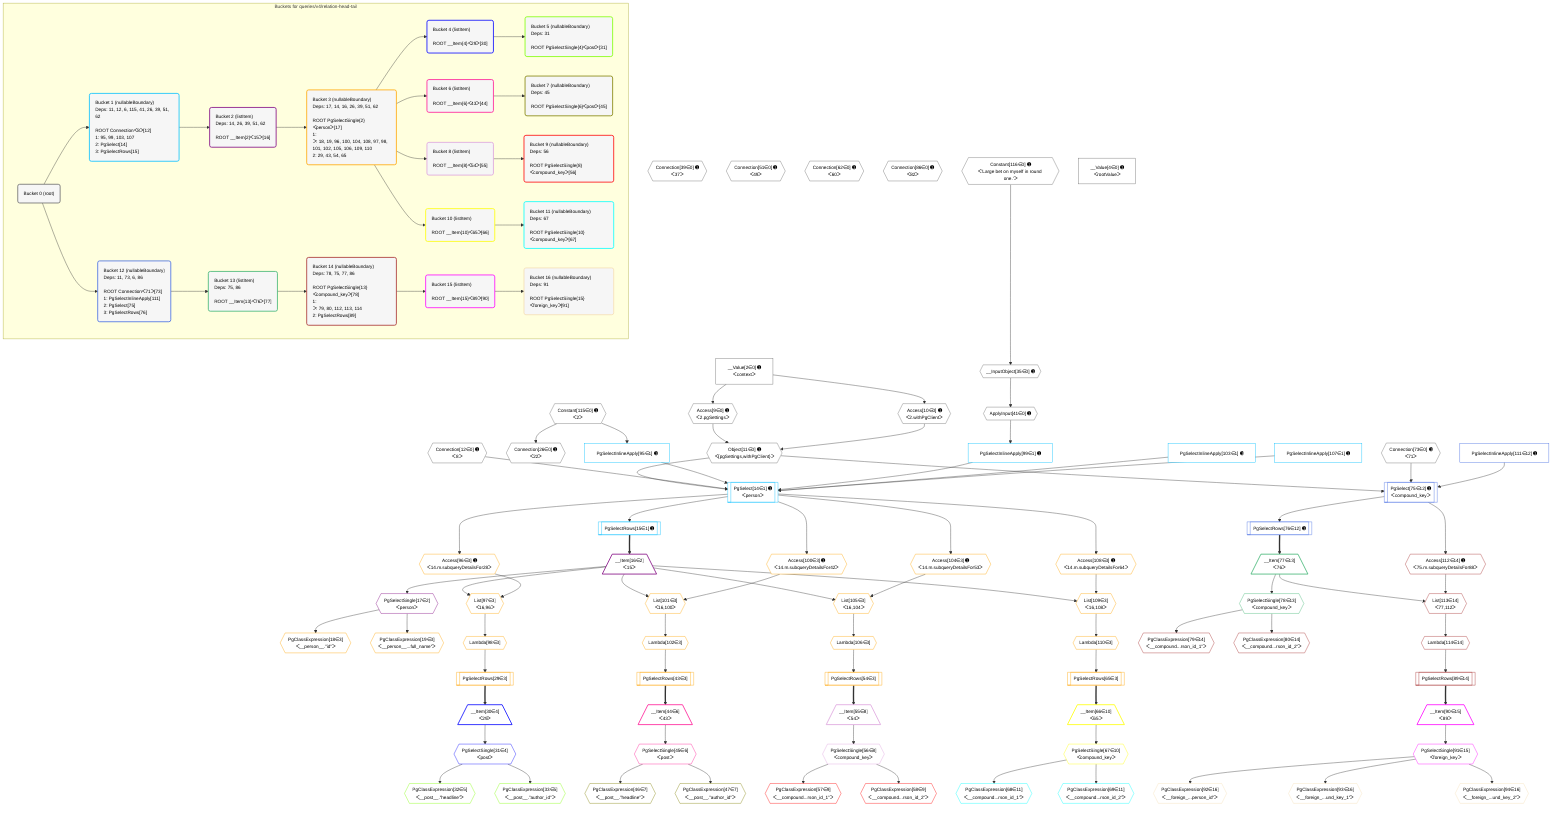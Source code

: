 %%{init: {'themeVariables': { 'fontSize': '12px'}}}%%
graph TD
    classDef path fill:#eee,stroke:#000,color:#000
    classDef plan fill:#fff,stroke-width:1px,color:#000
    classDef itemplan fill:#fff,stroke-width:2px,color:#000
    classDef unbatchedplan fill:#dff,stroke-width:1px,color:#000
    classDef sideeffectplan fill:#fcc,stroke-width:2px,color:#000
    classDef bucket fill:#f6f6f6,color:#000,stroke-width:2px,text-align:left


    %% plan dependencies
    Connection12{{"Connection[12∈0] ➊<br />ᐸ8ᐳ"}}:::plan
    Connection26{{"Connection[26∈0] ➊<br />ᐸ22ᐳ"}}:::plan
    Constant115{{"Constant[115∈0] ➊<br />ᐸ2ᐳ"}}:::plan
    Constant115 --> Connection26
    Connection39{{"Connection[39∈0] ➊<br />ᐸ37ᐳ"}}:::plan
    Connection51{{"Connection[51∈0] ➊<br />ᐸ49ᐳ"}}:::plan
    Connection62{{"Connection[62∈0] ➊<br />ᐸ60ᐳ"}}:::plan
    Connection73{{"Connection[73∈0] ➊<br />ᐸ71ᐳ"}}:::plan
    Connection86{{"Connection[86∈0] ➊<br />ᐸ82ᐳ"}}:::plan
    Object11{{"Object[11∈0] ➊<br />ᐸ{pgSettings,withPgClient}ᐳ"}}:::plan
    Access9{{"Access[9∈0] ➊<br />ᐸ2.pgSettingsᐳ"}}:::plan
    Access10{{"Access[10∈0] ➊<br />ᐸ2.withPgClientᐳ"}}:::plan
    Access9 & Access10 --> Object11
    __InputObject35{{"__InputObject[35∈0] ➊"}}:::plan
    Constant116{{"Constant[116∈0] ➊<br />ᐸ'Large bet on myself in round one.'ᐳ"}}:::plan
    Constant116 --> __InputObject35
    __Value2["__Value[2∈0] ➊<br />ᐸcontextᐳ"]:::plan
    __Value2 --> Access9
    __Value2 --> Access10
    ApplyInput41{{"ApplyInput[41∈0] ➊"}}:::plan
    __InputObject35 --> ApplyInput41
    __Value4["__Value[4∈0] ➊<br />ᐸrootValueᐳ"]:::plan
    PgSelect14[["PgSelect[14∈1] ➊<br />ᐸpersonᐳ"]]:::plan
    PgSelectInlineApply95["PgSelectInlineApply[95∈1] ➊"]:::plan
    PgSelectInlineApply99["PgSelectInlineApply[99∈1] ➊"]:::plan
    PgSelectInlineApply103["PgSelectInlineApply[103∈1] ➊"]:::plan
    PgSelectInlineApply107["PgSelectInlineApply[107∈1] ➊"]:::plan
    Object11 & Connection12 & PgSelectInlineApply95 & PgSelectInlineApply99 & PgSelectInlineApply103 & PgSelectInlineApply107 --> PgSelect14
    ApplyInput41 --> PgSelectInlineApply99
    Constant115 --> PgSelectInlineApply95
    PgSelectRows15[["PgSelectRows[15∈1] ➊"]]:::plan
    PgSelect14 --> PgSelectRows15
    __Item16[/"__Item[16∈2]<br />ᐸ15ᐳ"\]:::itemplan
    PgSelectRows15 ==> __Item16
    PgSelectSingle17{{"PgSelectSingle[17∈2]<br />ᐸpersonᐳ"}}:::plan
    __Item16 --> PgSelectSingle17
    List97{{"List[97∈3]<br />ᐸ16,96ᐳ"}}:::plan
    Access96{{"Access[96∈3] ➊<br />ᐸ14.m.subqueryDetailsFor28ᐳ"}}:::plan
    __Item16 & Access96 --> List97
    List101{{"List[101∈3]<br />ᐸ16,100ᐳ"}}:::plan
    Access100{{"Access[100∈3] ➊<br />ᐸ14.m.subqueryDetailsFor42ᐳ"}}:::plan
    __Item16 & Access100 --> List101
    List105{{"List[105∈3]<br />ᐸ16,104ᐳ"}}:::plan
    Access104{{"Access[104∈3] ➊<br />ᐸ14.m.subqueryDetailsFor53ᐳ"}}:::plan
    __Item16 & Access104 --> List105
    List109{{"List[109∈3]<br />ᐸ16,108ᐳ"}}:::plan
    Access108{{"Access[108∈3] ➊<br />ᐸ14.m.subqueryDetailsFor64ᐳ"}}:::plan
    __Item16 & Access108 --> List109
    PgClassExpression18{{"PgClassExpression[18∈3]<br />ᐸ__person__.”id”ᐳ"}}:::plan
    PgSelectSingle17 --> PgClassExpression18
    PgClassExpression19{{"PgClassExpression[19∈3]<br />ᐸ__person__...full_name”ᐳ"}}:::plan
    PgSelectSingle17 --> PgClassExpression19
    PgSelectRows29[["PgSelectRows[29∈3]"]]:::plan
    Lambda98{{"Lambda[98∈3]"}}:::plan
    Lambda98 --> PgSelectRows29
    PgSelectRows43[["PgSelectRows[43∈3]"]]:::plan
    Lambda102{{"Lambda[102∈3]"}}:::plan
    Lambda102 --> PgSelectRows43
    PgSelectRows54[["PgSelectRows[54∈3]"]]:::plan
    Lambda106{{"Lambda[106∈3]"}}:::plan
    Lambda106 --> PgSelectRows54
    PgSelectRows65[["PgSelectRows[65∈3]"]]:::plan
    Lambda110{{"Lambda[110∈3]"}}:::plan
    Lambda110 --> PgSelectRows65
    PgSelect14 --> Access96
    List97 --> Lambda98
    PgSelect14 --> Access100
    List101 --> Lambda102
    PgSelect14 --> Access104
    List105 --> Lambda106
    PgSelect14 --> Access108
    List109 --> Lambda110
    __Item30[/"__Item[30∈4]<br />ᐸ29ᐳ"\]:::itemplan
    PgSelectRows29 ==> __Item30
    PgSelectSingle31{{"PgSelectSingle[31∈4]<br />ᐸpostᐳ"}}:::plan
    __Item30 --> PgSelectSingle31
    PgClassExpression32{{"PgClassExpression[32∈5]<br />ᐸ__post__.”headline”ᐳ"}}:::plan
    PgSelectSingle31 --> PgClassExpression32
    PgClassExpression33{{"PgClassExpression[33∈5]<br />ᐸ__post__.”author_id”ᐳ"}}:::plan
    PgSelectSingle31 --> PgClassExpression33
    __Item44[/"__Item[44∈6]<br />ᐸ43ᐳ"\]:::itemplan
    PgSelectRows43 ==> __Item44
    PgSelectSingle45{{"PgSelectSingle[45∈6]<br />ᐸpostᐳ"}}:::plan
    __Item44 --> PgSelectSingle45
    PgClassExpression46{{"PgClassExpression[46∈7]<br />ᐸ__post__.”headline”ᐳ"}}:::plan
    PgSelectSingle45 --> PgClassExpression46
    PgClassExpression47{{"PgClassExpression[47∈7]<br />ᐸ__post__.”author_id”ᐳ"}}:::plan
    PgSelectSingle45 --> PgClassExpression47
    __Item55[/"__Item[55∈8]<br />ᐸ54ᐳ"\]:::itemplan
    PgSelectRows54 ==> __Item55
    PgSelectSingle56{{"PgSelectSingle[56∈8]<br />ᐸcompound_keyᐳ"}}:::plan
    __Item55 --> PgSelectSingle56
    PgClassExpression57{{"PgClassExpression[57∈9]<br />ᐸ__compound...rson_id_1”ᐳ"}}:::plan
    PgSelectSingle56 --> PgClassExpression57
    PgClassExpression58{{"PgClassExpression[58∈9]<br />ᐸ__compound...rson_id_2”ᐳ"}}:::plan
    PgSelectSingle56 --> PgClassExpression58
    __Item66[/"__Item[66∈10]<br />ᐸ65ᐳ"\]:::itemplan
    PgSelectRows65 ==> __Item66
    PgSelectSingle67{{"PgSelectSingle[67∈10]<br />ᐸcompound_keyᐳ"}}:::plan
    __Item66 --> PgSelectSingle67
    PgClassExpression68{{"PgClassExpression[68∈11]<br />ᐸ__compound...rson_id_1”ᐳ"}}:::plan
    PgSelectSingle67 --> PgClassExpression68
    PgClassExpression69{{"PgClassExpression[69∈11]<br />ᐸ__compound...rson_id_2”ᐳ"}}:::plan
    PgSelectSingle67 --> PgClassExpression69
    PgSelect75[["PgSelect[75∈12] ➊<br />ᐸcompound_keyᐳ"]]:::plan
    PgSelectInlineApply111["PgSelectInlineApply[111∈12] ➊"]:::plan
    Object11 & Connection73 & PgSelectInlineApply111 --> PgSelect75
    PgSelectRows76[["PgSelectRows[76∈12] ➊"]]:::plan
    PgSelect75 --> PgSelectRows76
    __Item77[/"__Item[77∈13]<br />ᐸ76ᐳ"\]:::itemplan
    PgSelectRows76 ==> __Item77
    PgSelectSingle78{{"PgSelectSingle[78∈13]<br />ᐸcompound_keyᐳ"}}:::plan
    __Item77 --> PgSelectSingle78
    List113{{"List[113∈14]<br />ᐸ77,112ᐳ"}}:::plan
    Access112{{"Access[112∈14] ➊<br />ᐸ75.m.subqueryDetailsFor88ᐳ"}}:::plan
    __Item77 & Access112 --> List113
    PgClassExpression79{{"PgClassExpression[79∈14]<br />ᐸ__compound...rson_id_1”ᐳ"}}:::plan
    PgSelectSingle78 --> PgClassExpression79
    PgClassExpression80{{"PgClassExpression[80∈14]<br />ᐸ__compound...rson_id_2”ᐳ"}}:::plan
    PgSelectSingle78 --> PgClassExpression80
    PgSelectRows89[["PgSelectRows[89∈14]"]]:::plan
    Lambda114{{"Lambda[114∈14]"}}:::plan
    Lambda114 --> PgSelectRows89
    PgSelect75 --> Access112
    List113 --> Lambda114
    __Item90[/"__Item[90∈15]<br />ᐸ89ᐳ"\]:::itemplan
    PgSelectRows89 ==> __Item90
    PgSelectSingle91{{"PgSelectSingle[91∈15]<br />ᐸforeign_keyᐳ"}}:::plan
    __Item90 --> PgSelectSingle91
    PgClassExpression92{{"PgClassExpression[92∈16]<br />ᐸ__foreign_...person_id”ᐳ"}}:::plan
    PgSelectSingle91 --> PgClassExpression92
    PgClassExpression93{{"PgClassExpression[93∈16]<br />ᐸ__foreign_...und_key_1”ᐳ"}}:::plan
    PgSelectSingle91 --> PgClassExpression93
    PgClassExpression94{{"PgClassExpression[94∈16]<br />ᐸ__foreign_...und_key_2”ᐳ"}}:::plan
    PgSelectSingle91 --> PgClassExpression94

    %% define steps

    subgraph "Buckets for queries/v4/relation-head-tail"
    Bucket0("Bucket 0 (root)"):::bucket
    classDef bucket0 stroke:#696969
    class Bucket0,__Value2,__Value4,Access9,Access10,Object11,Connection12,Connection26,__InputObject35,Connection39,ApplyInput41,Connection51,Connection62,Connection73,Connection86,Constant115,Constant116 bucket0
    Bucket1("Bucket 1 (nullableBoundary)<br />Deps: 11, 12, 6, 115, 41, 26, 39, 51, 62<br /><br />ROOT Connectionᐸ8ᐳ[12]<br />1: 95, 99, 103, 107<br />2: PgSelect[14]<br />3: PgSelectRows[15]"):::bucket
    classDef bucket1 stroke:#00bfff
    class Bucket1,PgSelect14,PgSelectRows15,PgSelectInlineApply95,PgSelectInlineApply99,PgSelectInlineApply103,PgSelectInlineApply107 bucket1
    Bucket2("Bucket 2 (listItem)<br />Deps: 14, 26, 39, 51, 62<br /><br />ROOT __Item{2}ᐸ15ᐳ[16]"):::bucket
    classDef bucket2 stroke:#7f007f
    class Bucket2,__Item16,PgSelectSingle17 bucket2
    Bucket3("Bucket 3 (nullableBoundary)<br />Deps: 17, 14, 16, 26, 39, 51, 62<br /><br />ROOT PgSelectSingle{2}ᐸpersonᐳ[17]<br />1: <br />ᐳ: 18, 19, 96, 100, 104, 108, 97, 98, 101, 102, 105, 106, 109, 110<br />2: 29, 43, 54, 65"):::bucket
    classDef bucket3 stroke:#ffa500
    class Bucket3,PgClassExpression18,PgClassExpression19,PgSelectRows29,PgSelectRows43,PgSelectRows54,PgSelectRows65,Access96,List97,Lambda98,Access100,List101,Lambda102,Access104,List105,Lambda106,Access108,List109,Lambda110 bucket3
    Bucket4("Bucket 4 (listItem)<br /><br />ROOT __Item{4}ᐸ29ᐳ[30]"):::bucket
    classDef bucket4 stroke:#0000ff
    class Bucket4,__Item30,PgSelectSingle31 bucket4
    Bucket5("Bucket 5 (nullableBoundary)<br />Deps: 31<br /><br />ROOT PgSelectSingle{4}ᐸpostᐳ[31]"):::bucket
    classDef bucket5 stroke:#7fff00
    class Bucket5,PgClassExpression32,PgClassExpression33 bucket5
    Bucket6("Bucket 6 (listItem)<br /><br />ROOT __Item{6}ᐸ43ᐳ[44]"):::bucket
    classDef bucket6 stroke:#ff1493
    class Bucket6,__Item44,PgSelectSingle45 bucket6
    Bucket7("Bucket 7 (nullableBoundary)<br />Deps: 45<br /><br />ROOT PgSelectSingle{6}ᐸpostᐳ[45]"):::bucket
    classDef bucket7 stroke:#808000
    class Bucket7,PgClassExpression46,PgClassExpression47 bucket7
    Bucket8("Bucket 8 (listItem)<br /><br />ROOT __Item{8}ᐸ54ᐳ[55]"):::bucket
    classDef bucket8 stroke:#dda0dd
    class Bucket8,__Item55,PgSelectSingle56 bucket8
    Bucket9("Bucket 9 (nullableBoundary)<br />Deps: 56<br /><br />ROOT PgSelectSingle{8}ᐸcompound_keyᐳ[56]"):::bucket
    classDef bucket9 stroke:#ff0000
    class Bucket9,PgClassExpression57,PgClassExpression58 bucket9
    Bucket10("Bucket 10 (listItem)<br /><br />ROOT __Item{10}ᐸ65ᐳ[66]"):::bucket
    classDef bucket10 stroke:#ffff00
    class Bucket10,__Item66,PgSelectSingle67 bucket10
    Bucket11("Bucket 11 (nullableBoundary)<br />Deps: 67<br /><br />ROOT PgSelectSingle{10}ᐸcompound_keyᐳ[67]"):::bucket
    classDef bucket11 stroke:#00ffff
    class Bucket11,PgClassExpression68,PgClassExpression69 bucket11
    Bucket12("Bucket 12 (nullableBoundary)<br />Deps: 11, 73, 6, 86<br /><br />ROOT Connectionᐸ71ᐳ[73]<br />1: PgSelectInlineApply[111]<br />2: PgSelect[75]<br />3: PgSelectRows[76]"):::bucket
    classDef bucket12 stroke:#4169e1
    class Bucket12,PgSelect75,PgSelectRows76,PgSelectInlineApply111 bucket12
    Bucket13("Bucket 13 (listItem)<br />Deps: 75, 86<br /><br />ROOT __Item{13}ᐸ76ᐳ[77]"):::bucket
    classDef bucket13 stroke:#3cb371
    class Bucket13,__Item77,PgSelectSingle78 bucket13
    Bucket14("Bucket 14 (nullableBoundary)<br />Deps: 78, 75, 77, 86<br /><br />ROOT PgSelectSingle{13}ᐸcompound_keyᐳ[78]<br />1: <br />ᐳ: 79, 80, 112, 113, 114<br />2: PgSelectRows[89]"):::bucket
    classDef bucket14 stroke:#a52a2a
    class Bucket14,PgClassExpression79,PgClassExpression80,PgSelectRows89,Access112,List113,Lambda114 bucket14
    Bucket15("Bucket 15 (listItem)<br /><br />ROOT __Item{15}ᐸ89ᐳ[90]"):::bucket
    classDef bucket15 stroke:#ff00ff
    class Bucket15,__Item90,PgSelectSingle91 bucket15
    Bucket16("Bucket 16 (nullableBoundary)<br />Deps: 91<br /><br />ROOT PgSelectSingle{15}ᐸforeign_keyᐳ[91]"):::bucket
    classDef bucket16 stroke:#f5deb3
    class Bucket16,PgClassExpression92,PgClassExpression93,PgClassExpression94 bucket16
    Bucket0 --> Bucket1 & Bucket12
    Bucket1 --> Bucket2
    Bucket2 --> Bucket3
    Bucket3 --> Bucket4 & Bucket6 & Bucket8 & Bucket10
    Bucket4 --> Bucket5
    Bucket6 --> Bucket7
    Bucket8 --> Bucket9
    Bucket10 --> Bucket11
    Bucket12 --> Bucket13
    Bucket13 --> Bucket14
    Bucket14 --> Bucket15
    Bucket15 --> Bucket16
    end